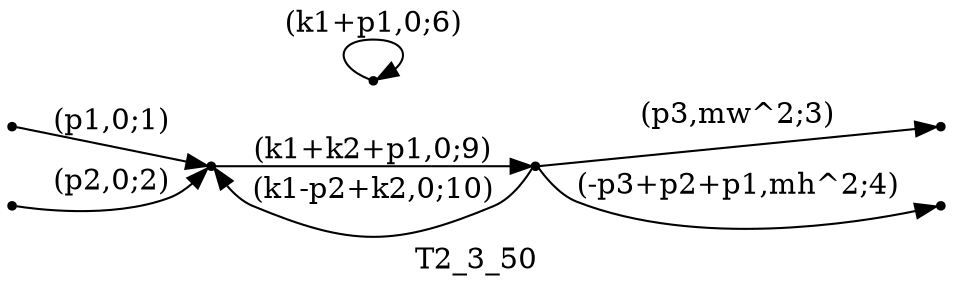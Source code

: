 digraph T2_3_50 {
  label="T2_3_50";
  rankdir="LR";
  subgraph edges {
    -1 -> 2 [label="(p1,0;1)"];
    -2 -> 2 [label="(p2,0;2)"];
    1 -> -3 [label="(p3,mw^2;3)"];
    1 -> -4 [label="(-p3+p2+p1,mh^2;4)"];
    3 -> 3 [label="(k1+p1,0;6)"];
    2 -> 1 [label="(k1+k2+p1,0;9)"];
    1 -> 2 [label="(k1-p2+k2,0;10)"];
  }
  subgraph incoming { rank="source"; -1; -2; }
  subgraph outgoing { rank="sink"; -3; -4; }
-4 [shape=point];
-3 [shape=point];
-2 [shape=point];
-1 [shape=point];
1 [shape=point];
2 [shape=point];
3 [shape=point];
}

